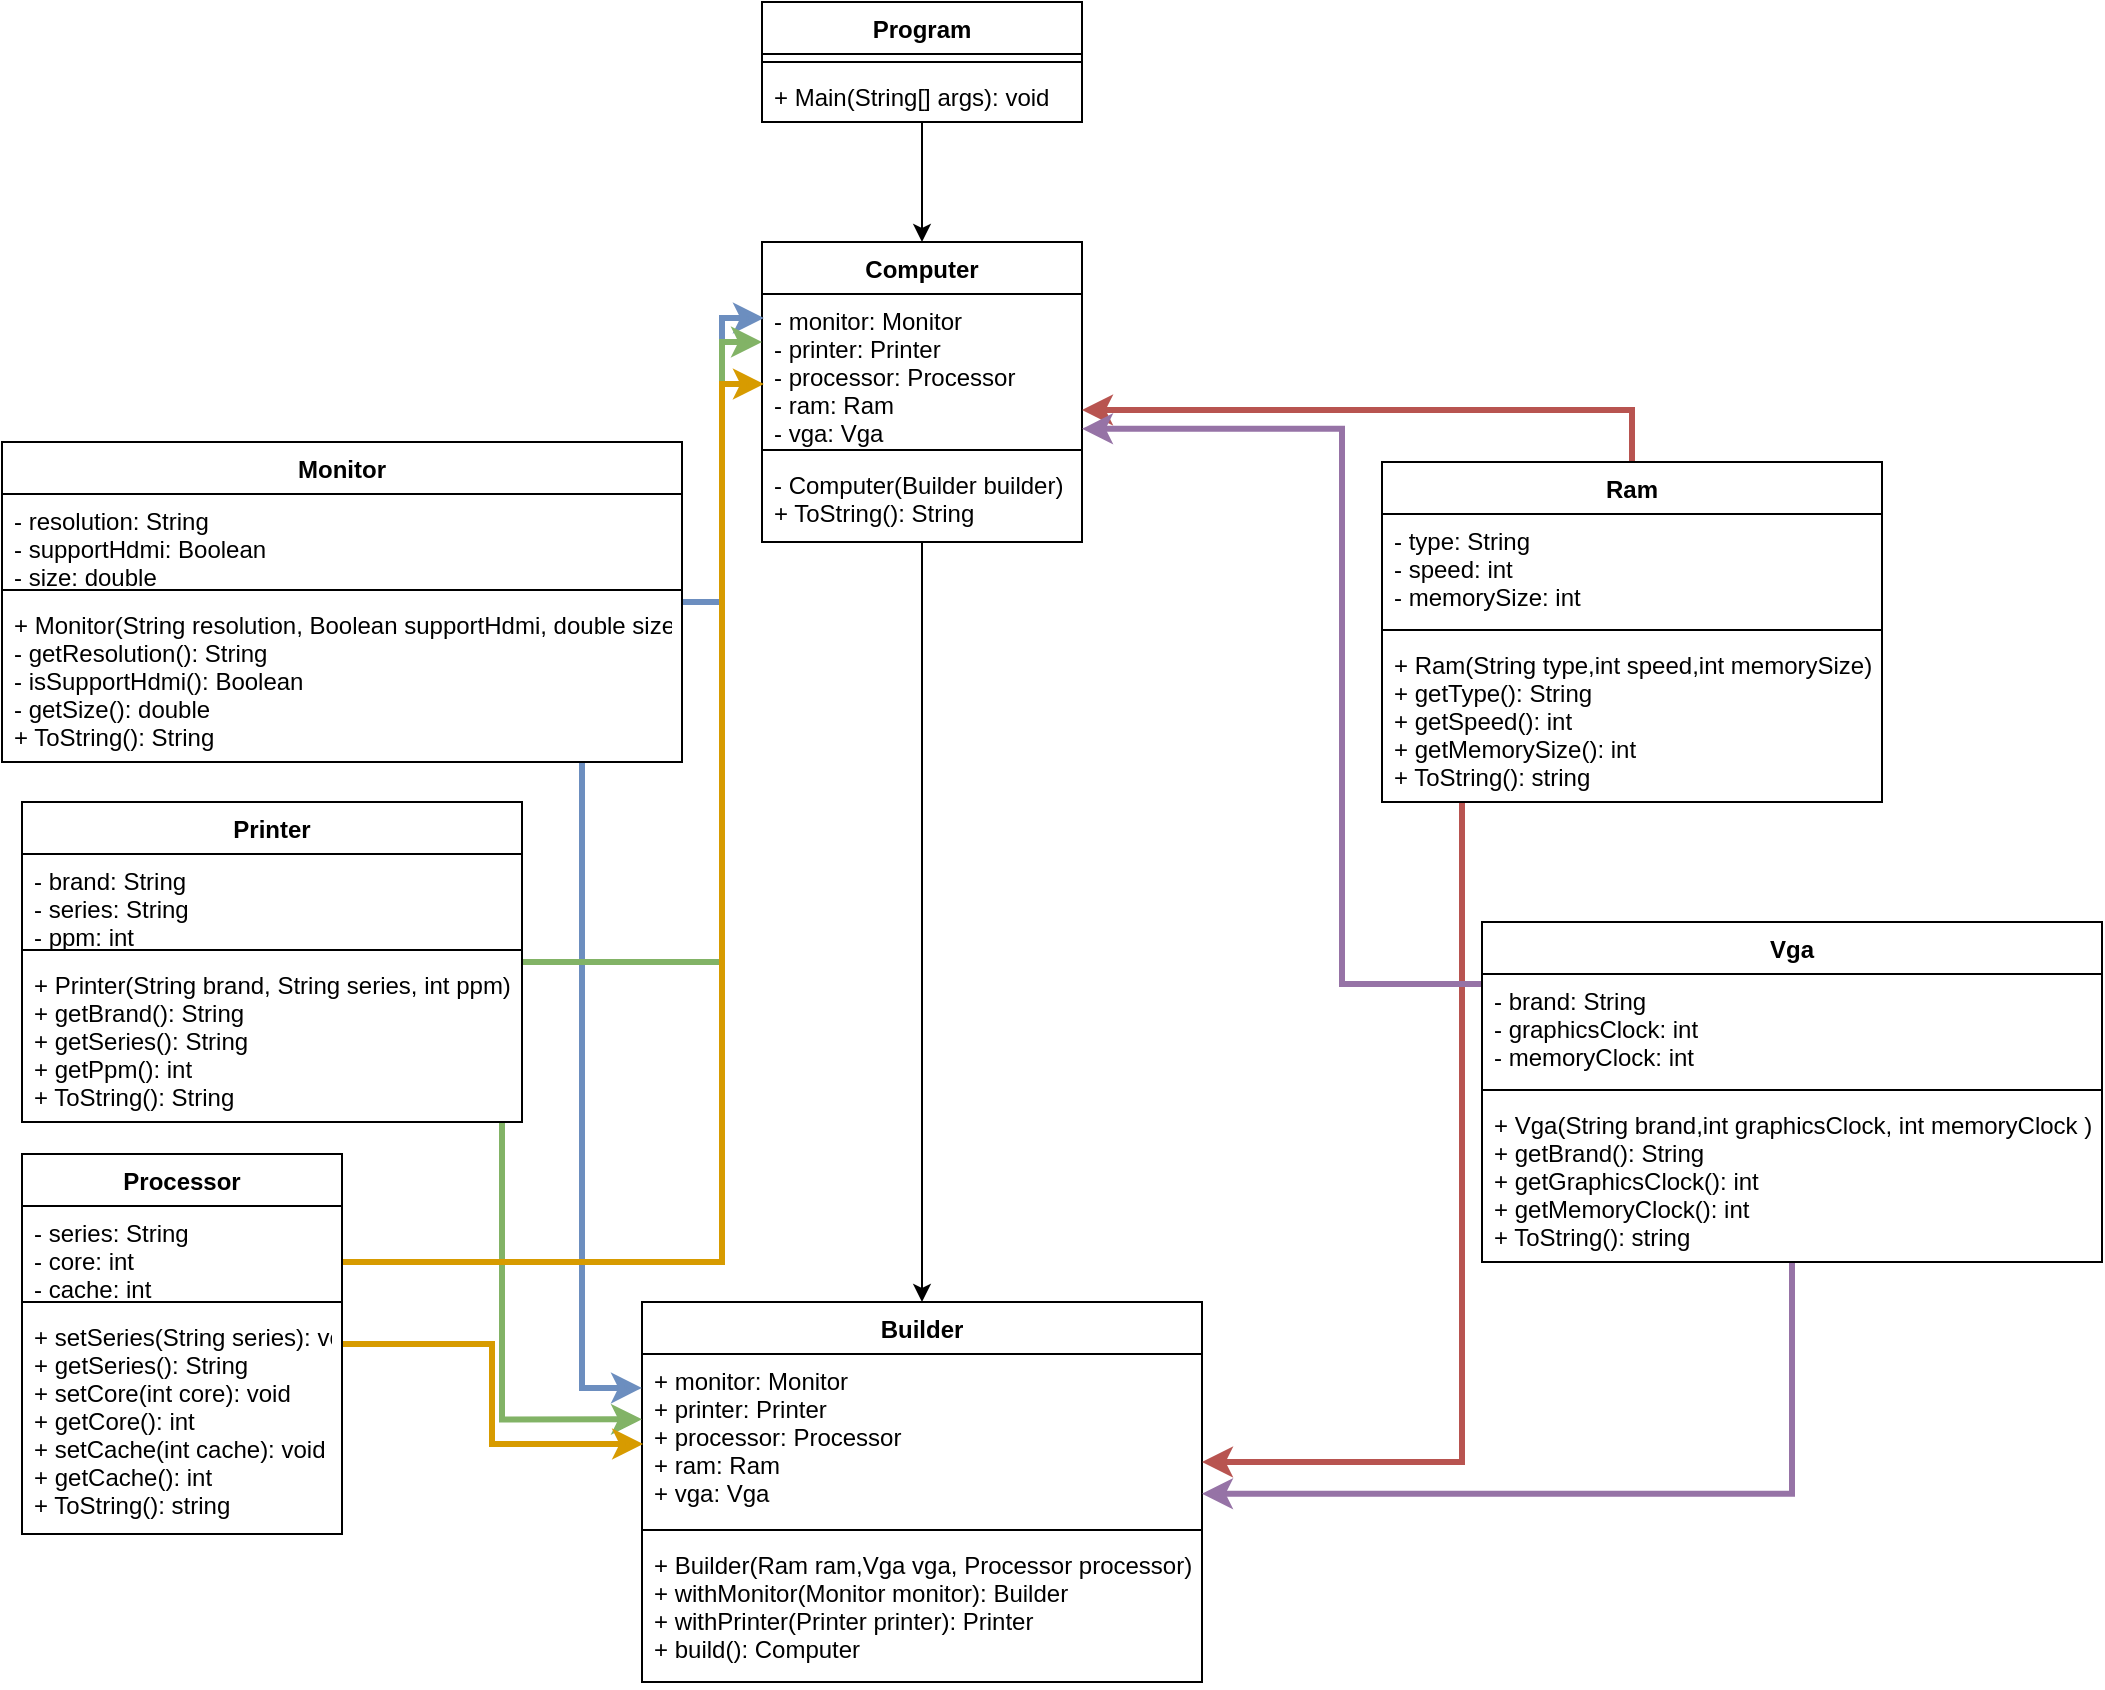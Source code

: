 <mxfile version="17.4.0" type="device"><diagram id="mUOyoPTeAoD1j-PYD7Hj" name="Page-1"><mxGraphModel dx="1447" dy="732" grid="1" gridSize="10" guides="1" tooltips="1" connect="1" arrows="1" fold="1" page="1" pageScale="1" pageWidth="850" pageHeight="1100" math="0" shadow="0"><root><mxCell id="0"/><mxCell id="1" parent="0"/><mxCell id="rv-rKXXmiLKdOgHOUZvM-48" style="edgeStyle=orthogonalEdgeStyle;rounded=0;orthogonalLoop=1;jettySize=auto;html=1;entryX=0.5;entryY=0;entryDx=0;entryDy=0;" edge="1" parent="1" source="rv-rKXXmiLKdOgHOUZvM-1" target="rv-rKXXmiLKdOgHOUZvM-5"><mxGeometry relative="1" as="geometry"/></mxCell><mxCell id="rv-rKXXmiLKdOgHOUZvM-1" value="Program" style="swimlane;fontStyle=1;align=center;verticalAlign=top;childLayout=stackLayout;horizontal=1;startSize=26;horizontalStack=0;resizeParent=1;resizeParentMax=0;resizeLast=0;collapsible=1;marginBottom=0;" vertex="1" parent="1"><mxGeometry x="390" y="30" width="160" height="60" as="geometry"><mxRectangle x="410" y="50" width="80" height="26" as="alternateBounds"/></mxGeometry></mxCell><mxCell id="rv-rKXXmiLKdOgHOUZvM-3" value="" style="line;strokeWidth=1;fillColor=none;align=left;verticalAlign=middle;spacingTop=-1;spacingLeft=3;spacingRight=3;rotatable=0;labelPosition=right;points=[];portConstraint=eastwest;" vertex="1" parent="rv-rKXXmiLKdOgHOUZvM-1"><mxGeometry y="26" width="160" height="8" as="geometry"/></mxCell><mxCell id="rv-rKXXmiLKdOgHOUZvM-4" value="+ Main(String[] args): void" style="text;strokeColor=none;fillColor=none;align=left;verticalAlign=top;spacingLeft=4;spacingRight=4;overflow=hidden;rotatable=0;points=[[0,0.5],[1,0.5]];portConstraint=eastwest;" vertex="1" parent="rv-rKXXmiLKdOgHOUZvM-1"><mxGeometry y="34" width="160" height="26" as="geometry"/></mxCell><mxCell id="rv-rKXXmiLKdOgHOUZvM-15" style="edgeStyle=orthogonalEdgeStyle;rounded=0;orthogonalLoop=1;jettySize=auto;html=1;" edge="1" parent="1" source="rv-rKXXmiLKdOgHOUZvM-5" target="rv-rKXXmiLKdOgHOUZvM-9"><mxGeometry relative="1" as="geometry"/></mxCell><mxCell id="rv-rKXXmiLKdOgHOUZvM-5" value="Computer" style="swimlane;fontStyle=1;align=center;verticalAlign=top;childLayout=stackLayout;horizontal=1;startSize=26;horizontalStack=0;resizeParent=1;resizeParentMax=0;resizeLast=0;collapsible=1;marginBottom=0;" vertex="1" parent="1"><mxGeometry x="390" y="150" width="160" height="150" as="geometry"><mxRectangle x="390" y="150" width="90" height="26" as="alternateBounds"/></mxGeometry></mxCell><mxCell id="rv-rKXXmiLKdOgHOUZvM-6" value="- monitor: Monitor&#xA;- printer: Printer&#xA;- processor: Processor&#xA;- ram: Ram&#xA;- vga: Vga&#xA;" style="text;strokeColor=none;fillColor=none;align=left;verticalAlign=top;spacingLeft=4;spacingRight=4;overflow=hidden;rotatable=0;points=[[0,0.5],[1,0.5]];portConstraint=eastwest;" vertex="1" parent="rv-rKXXmiLKdOgHOUZvM-5"><mxGeometry y="26" width="160" height="74" as="geometry"/></mxCell><mxCell id="rv-rKXXmiLKdOgHOUZvM-7" value="" style="line;strokeWidth=1;fillColor=none;align=left;verticalAlign=middle;spacingTop=-1;spacingLeft=3;spacingRight=3;rotatable=0;labelPosition=right;points=[];portConstraint=eastwest;" vertex="1" parent="rv-rKXXmiLKdOgHOUZvM-5"><mxGeometry y="100" width="160" height="8" as="geometry"/></mxCell><mxCell id="rv-rKXXmiLKdOgHOUZvM-8" value="- Computer(Builder builder)&#xA;+ ToString(): String&#xA;" style="text;strokeColor=none;fillColor=none;align=left;verticalAlign=top;spacingLeft=4;spacingRight=4;overflow=hidden;rotatable=0;points=[[0,0.5],[1,0.5]];portConstraint=eastwest;" vertex="1" parent="rv-rKXXmiLKdOgHOUZvM-5"><mxGeometry y="108" width="160" height="42" as="geometry"/></mxCell><mxCell id="rv-rKXXmiLKdOgHOUZvM-9" value="Builder" style="swimlane;fontStyle=1;align=center;verticalAlign=top;childLayout=stackLayout;horizontal=1;startSize=26;horizontalStack=0;resizeParent=1;resizeParentMax=0;resizeLast=0;collapsible=1;marginBottom=0;" vertex="1" parent="1"><mxGeometry x="330" y="680" width="280" height="190" as="geometry"><mxRectangle x="435" y="580" width="70" height="26" as="alternateBounds"/></mxGeometry></mxCell><mxCell id="rv-rKXXmiLKdOgHOUZvM-10" value="+ monitor: Monitor&#xA;+ printer: Printer&#xA;+ processor: Processor&#xA;+ ram: Ram&#xA;+ vga: Vga&#xA;&#xA;&#xA;" style="text;strokeColor=none;fillColor=none;align=left;verticalAlign=top;spacingLeft=4;spacingRight=4;overflow=hidden;rotatable=0;points=[[0,0.5],[1,0.5]];portConstraint=eastwest;" vertex="1" parent="rv-rKXXmiLKdOgHOUZvM-9"><mxGeometry y="26" width="280" height="84" as="geometry"/></mxCell><mxCell id="rv-rKXXmiLKdOgHOUZvM-11" value="" style="line;strokeWidth=1;fillColor=none;align=left;verticalAlign=middle;spacingTop=-1;spacingLeft=3;spacingRight=3;rotatable=0;labelPosition=right;points=[];portConstraint=eastwest;" vertex="1" parent="rv-rKXXmiLKdOgHOUZvM-9"><mxGeometry y="110" width="280" height="8" as="geometry"/></mxCell><mxCell id="rv-rKXXmiLKdOgHOUZvM-12" value="+ Builder(Ram ram,Vga vga, Processor processor)&#xA;+ withMonitor(Monitor monitor): Builder&#xA;+ withPrinter(Printer printer): Printer&#xA;+ build(): Computer&#xA;&#xA;&#xA;&#xA;" style="text;strokeColor=none;fillColor=none;align=left;verticalAlign=top;spacingLeft=4;spacingRight=4;overflow=hidden;rotatable=0;points=[[0,0.5],[1,0.5]];portConstraint=eastwest;" vertex="1" parent="rv-rKXXmiLKdOgHOUZvM-9"><mxGeometry y="118" width="280" height="72" as="geometry"/></mxCell><mxCell id="rv-rKXXmiLKdOgHOUZvM-36" style="edgeStyle=orthogonalEdgeStyle;rounded=0;orthogonalLoop=1;jettySize=auto;html=1;entryX=0.006;entryY=0.162;entryDx=0;entryDy=0;entryPerimeter=0;fillColor=#dae8fc;strokeColor=#6c8ebf;strokeWidth=3;" edge="1" parent="1" source="rv-rKXXmiLKdOgHOUZvM-16" target="rv-rKXXmiLKdOgHOUZvM-6"><mxGeometry relative="1" as="geometry"/></mxCell><mxCell id="rv-rKXXmiLKdOgHOUZvM-43" style="edgeStyle=orthogonalEdgeStyle;rounded=0;orthogonalLoop=1;jettySize=auto;html=1;entryX=0;entryY=0.202;entryDx=0;entryDy=0;entryPerimeter=0;fillColor=#dae8fc;strokeColor=#6c8ebf;jumpSize=6;strokeWidth=3;" edge="1" parent="1" source="rv-rKXXmiLKdOgHOUZvM-16" target="rv-rKXXmiLKdOgHOUZvM-10"><mxGeometry relative="1" as="geometry"><Array as="points"><mxPoint x="300" y="723"/></Array></mxGeometry></mxCell><mxCell id="rv-rKXXmiLKdOgHOUZvM-16" value="Monitor" style="swimlane;fontStyle=1;align=center;verticalAlign=top;childLayout=stackLayout;horizontal=1;startSize=26;horizontalStack=0;resizeParent=1;resizeParentMax=0;resizeLast=0;collapsible=1;marginBottom=0;" vertex="1" parent="1"><mxGeometry x="10" y="250" width="340" height="160" as="geometry"><mxRectangle x="220" y="340" width="80" height="26" as="alternateBounds"/></mxGeometry></mxCell><mxCell id="rv-rKXXmiLKdOgHOUZvM-17" value="- resolution: String&#xA;- supportHdmi: Boolean&#xA;- size: double" style="text;strokeColor=none;fillColor=none;align=left;verticalAlign=top;spacingLeft=4;spacingRight=4;overflow=hidden;rotatable=0;points=[[0,0.5],[1,0.5]];portConstraint=eastwest;" vertex="1" parent="rv-rKXXmiLKdOgHOUZvM-16"><mxGeometry y="26" width="340" height="44" as="geometry"/></mxCell><mxCell id="rv-rKXXmiLKdOgHOUZvM-18" value="" style="line;strokeWidth=1;fillColor=none;align=left;verticalAlign=middle;spacingTop=-1;spacingLeft=3;spacingRight=3;rotatable=0;labelPosition=right;points=[];portConstraint=eastwest;" vertex="1" parent="rv-rKXXmiLKdOgHOUZvM-16"><mxGeometry y="70" width="340" height="8" as="geometry"/></mxCell><mxCell id="rv-rKXXmiLKdOgHOUZvM-19" value="+ Monitor(String resolution, Boolean supportHdmi, double size)&#xA;- getResolution(): String&#xA;- isSupportHdmi(): Boolean&#xA;- getSize(): double&#xA;+ ToString(): String" style="text;strokeColor=none;fillColor=none;align=left;verticalAlign=top;spacingLeft=4;spacingRight=4;overflow=hidden;rotatable=0;points=[[0,0.5],[1,0.5]];portConstraint=eastwest;" vertex="1" parent="rv-rKXXmiLKdOgHOUZvM-16"><mxGeometry y="78" width="340" height="82" as="geometry"/></mxCell><mxCell id="rv-rKXXmiLKdOgHOUZvM-37" style="edgeStyle=orthogonalEdgeStyle;rounded=0;orthogonalLoop=1;jettySize=auto;html=1;fillColor=#d5e8d4;strokeColor=#82b366;strokeWidth=3;" edge="1" parent="1" source="rv-rKXXmiLKdOgHOUZvM-20" target="rv-rKXXmiLKdOgHOUZvM-6"><mxGeometry relative="1" as="geometry"><Array as="points"><mxPoint x="370" y="510"/><mxPoint x="370" y="200"/></Array></mxGeometry></mxCell><mxCell id="rv-rKXXmiLKdOgHOUZvM-44" style="edgeStyle=orthogonalEdgeStyle;rounded=0;orthogonalLoop=1;jettySize=auto;html=1;entryX=0;entryY=0.389;entryDx=0;entryDy=0;entryPerimeter=0;fillColor=#d5e8d4;strokeColor=#82b366;strokeWidth=3;" edge="1" parent="1" source="rv-rKXXmiLKdOgHOUZvM-20" target="rv-rKXXmiLKdOgHOUZvM-10"><mxGeometry relative="1" as="geometry"><Array as="points"><mxPoint x="260" y="739"/></Array></mxGeometry></mxCell><mxCell id="rv-rKXXmiLKdOgHOUZvM-20" value="Printer" style="swimlane;fontStyle=1;align=center;verticalAlign=top;childLayout=stackLayout;horizontal=1;startSize=26;horizontalStack=0;resizeParent=1;resizeParentMax=0;resizeLast=0;collapsible=1;marginBottom=0;" vertex="1" parent="1"><mxGeometry x="20" y="430" width="250" height="160" as="geometry"><mxRectangle x="20" y="430" width="70" height="26" as="alternateBounds"/></mxGeometry></mxCell><mxCell id="rv-rKXXmiLKdOgHOUZvM-21" value="- brand: String&#xA;- series: String&#xA;- ppm: int" style="text;strokeColor=none;fillColor=none;align=left;verticalAlign=top;spacingLeft=4;spacingRight=4;overflow=hidden;rotatable=0;points=[[0,0.5],[1,0.5]];portConstraint=eastwest;" vertex="1" parent="rv-rKXXmiLKdOgHOUZvM-20"><mxGeometry y="26" width="250" height="44" as="geometry"/></mxCell><mxCell id="rv-rKXXmiLKdOgHOUZvM-22" value="" style="line;strokeWidth=1;fillColor=none;align=left;verticalAlign=middle;spacingTop=-1;spacingLeft=3;spacingRight=3;rotatable=0;labelPosition=right;points=[];portConstraint=eastwest;" vertex="1" parent="rv-rKXXmiLKdOgHOUZvM-20"><mxGeometry y="70" width="250" height="8" as="geometry"/></mxCell><mxCell id="rv-rKXXmiLKdOgHOUZvM-23" value="+ Printer(String brand, String series, int ppm)&#xA;+ getBrand(): String&#xA;+ getSeries(): String&#xA;+ getPpm(): int&#xA;+ ToString(): String" style="text;strokeColor=none;fillColor=none;align=left;verticalAlign=top;spacingLeft=4;spacingRight=4;overflow=hidden;rotatable=0;points=[[0,0.5],[1,0.5]];portConstraint=eastwest;" vertex="1" parent="rv-rKXXmiLKdOgHOUZvM-20"><mxGeometry y="78" width="250" height="82" as="geometry"/></mxCell><mxCell id="rv-rKXXmiLKdOgHOUZvM-38" style="edgeStyle=orthogonalEdgeStyle;rounded=0;orthogonalLoop=1;jettySize=auto;html=1;entryX=0.006;entryY=0.608;entryDx=0;entryDy=0;entryPerimeter=0;fillColor=#ffe6cc;strokeColor=#d79b00;strokeWidth=3;" edge="1" parent="1" source="rv-rKXXmiLKdOgHOUZvM-24" target="rv-rKXXmiLKdOgHOUZvM-6"><mxGeometry relative="1" as="geometry"><Array as="points"><mxPoint x="370" y="660"/><mxPoint x="370" y="221"/></Array></mxGeometry></mxCell><mxCell id="rv-rKXXmiLKdOgHOUZvM-45" style="edgeStyle=orthogonalEdgeStyle;rounded=0;orthogonalLoop=1;jettySize=auto;html=1;fillColor=#ffe6cc;strokeColor=#d79b00;strokeWidth=3;entryX=0.002;entryY=0.536;entryDx=0;entryDy=0;entryPerimeter=0;" edge="1" parent="1" source="rv-rKXXmiLKdOgHOUZvM-24" target="rv-rKXXmiLKdOgHOUZvM-10"><mxGeometry relative="1" as="geometry"><mxPoint x="320" y="750" as="targetPoint"/></mxGeometry></mxCell><mxCell id="rv-rKXXmiLKdOgHOUZvM-24" value="Processor" style="swimlane;fontStyle=1;align=center;verticalAlign=top;childLayout=stackLayout;horizontal=1;startSize=26;horizontalStack=0;resizeParent=1;resizeParentMax=0;resizeLast=0;collapsible=1;marginBottom=0;" vertex="1" parent="1"><mxGeometry x="20" y="606" width="160" height="190" as="geometry"><mxRectangle x="100" y="650" width="90" height="26" as="alternateBounds"/></mxGeometry></mxCell><mxCell id="rv-rKXXmiLKdOgHOUZvM-25" value="- series: String&#xA;- core: int&#xA;- cache: int" style="text;strokeColor=none;fillColor=none;align=left;verticalAlign=top;spacingLeft=4;spacingRight=4;overflow=hidden;rotatable=0;points=[[0,0.5],[1,0.5]];portConstraint=eastwest;" vertex="1" parent="rv-rKXXmiLKdOgHOUZvM-24"><mxGeometry y="26" width="160" height="44" as="geometry"/></mxCell><mxCell id="rv-rKXXmiLKdOgHOUZvM-26" value="" style="line;strokeWidth=1;fillColor=none;align=left;verticalAlign=middle;spacingTop=-1;spacingLeft=3;spacingRight=3;rotatable=0;labelPosition=right;points=[];portConstraint=eastwest;" vertex="1" parent="rv-rKXXmiLKdOgHOUZvM-24"><mxGeometry y="70" width="160" height="8" as="geometry"/></mxCell><mxCell id="rv-rKXXmiLKdOgHOUZvM-27" value="+ setSeries(String series): void&#xA;+ getSeries(): String&#xA;+ setCore(int core): void&#xA;+ getCore(): int&#xA;+ setCache(int cache): void&#xA;+ getCache(): int&#xA;+ ToString(): string" style="text;strokeColor=none;fillColor=none;align=left;verticalAlign=top;spacingLeft=4;spacingRight=4;overflow=hidden;rotatable=0;points=[[0,0.5],[1,0.5]];portConstraint=eastwest;" vertex="1" parent="rv-rKXXmiLKdOgHOUZvM-24"><mxGeometry y="78" width="160" height="112" as="geometry"/></mxCell><mxCell id="rv-rKXXmiLKdOgHOUZvM-39" style="edgeStyle=orthogonalEdgeStyle;rounded=0;orthogonalLoop=1;jettySize=auto;html=1;entryX=1;entryY=0.784;entryDx=0;entryDy=0;entryPerimeter=0;fillColor=#f8cecc;strokeColor=#b85450;strokeWidth=3;" edge="1" parent="1" source="rv-rKXXmiLKdOgHOUZvM-28" target="rv-rKXXmiLKdOgHOUZvM-6"><mxGeometry relative="1" as="geometry"/></mxCell><mxCell id="rv-rKXXmiLKdOgHOUZvM-46" style="edgeStyle=orthogonalEdgeStyle;rounded=0;orthogonalLoop=1;jettySize=auto;html=1;entryX=1;entryY=0.643;entryDx=0;entryDy=0;entryPerimeter=0;fillColor=#f8cecc;strokeColor=#b85450;strokeWidth=3;" edge="1" parent="1" source="rv-rKXXmiLKdOgHOUZvM-28" target="rv-rKXXmiLKdOgHOUZvM-10"><mxGeometry relative="1" as="geometry"><Array as="points"><mxPoint x="740" y="760"/></Array></mxGeometry></mxCell><mxCell id="rv-rKXXmiLKdOgHOUZvM-28" value="Ram" style="swimlane;fontStyle=1;align=center;verticalAlign=top;childLayout=stackLayout;horizontal=1;startSize=26;horizontalStack=0;resizeParent=1;resizeParentMax=0;resizeLast=0;collapsible=1;marginBottom=0;" vertex="1" parent="1"><mxGeometry x="700" y="260" width="250" height="170" as="geometry"><mxRectangle x="690" y="290" width="60" height="26" as="alternateBounds"/></mxGeometry></mxCell><mxCell id="rv-rKXXmiLKdOgHOUZvM-29" value="- type: String&#xA;- speed: int&#xA;- memorySize: int" style="text;strokeColor=none;fillColor=none;align=left;verticalAlign=top;spacingLeft=4;spacingRight=4;overflow=hidden;rotatable=0;points=[[0,0.5],[1,0.5]];portConstraint=eastwest;" vertex="1" parent="rv-rKXXmiLKdOgHOUZvM-28"><mxGeometry y="26" width="250" height="54" as="geometry"/></mxCell><mxCell id="rv-rKXXmiLKdOgHOUZvM-30" value="" style="line;strokeWidth=1;fillColor=none;align=left;verticalAlign=middle;spacingTop=-1;spacingLeft=3;spacingRight=3;rotatable=0;labelPosition=right;points=[];portConstraint=eastwest;" vertex="1" parent="rv-rKXXmiLKdOgHOUZvM-28"><mxGeometry y="80" width="250" height="8" as="geometry"/></mxCell><mxCell id="rv-rKXXmiLKdOgHOUZvM-31" value="+ Ram(String type,int speed,int memorySize)&#xA;+ getType(): String&#xA;+ getSpeed(): int&#xA;+ getMemorySize(): int&#xA;+ ToString(): string" style="text;strokeColor=none;fillColor=none;align=left;verticalAlign=top;spacingLeft=4;spacingRight=4;overflow=hidden;rotatable=0;points=[[0,0.5],[1,0.5]];portConstraint=eastwest;" vertex="1" parent="rv-rKXXmiLKdOgHOUZvM-28"><mxGeometry y="88" width="250" height="82" as="geometry"/></mxCell><mxCell id="rv-rKXXmiLKdOgHOUZvM-40" style="edgeStyle=orthogonalEdgeStyle;rounded=0;orthogonalLoop=1;jettySize=auto;html=1;entryX=1;entryY=0.911;entryDx=0;entryDy=0;entryPerimeter=0;fillColor=#e1d5e7;strokeColor=#9673a6;strokeWidth=3;" edge="1" parent="1" source="rv-rKXXmiLKdOgHOUZvM-32" target="rv-rKXXmiLKdOgHOUZvM-6"><mxGeometry relative="1" as="geometry"><Array as="points"><mxPoint x="680" y="521"/><mxPoint x="680" y="243"/></Array></mxGeometry></mxCell><mxCell id="rv-rKXXmiLKdOgHOUZvM-47" style="edgeStyle=orthogonalEdgeStyle;rounded=0;orthogonalLoop=1;jettySize=auto;html=1;entryX=1;entryY=0.832;entryDx=0;entryDy=0;entryPerimeter=0;fillColor=#e1d5e7;strokeColor=#9673a6;strokeWidth=3;" edge="1" parent="1" source="rv-rKXXmiLKdOgHOUZvM-32" target="rv-rKXXmiLKdOgHOUZvM-10"><mxGeometry relative="1" as="geometry"/></mxCell><mxCell id="rv-rKXXmiLKdOgHOUZvM-32" value="Vga" style="swimlane;fontStyle=1;align=center;verticalAlign=top;childLayout=stackLayout;horizontal=1;startSize=26;horizontalStack=0;resizeParent=1;resizeParentMax=0;resizeLast=0;collapsible=1;marginBottom=0;" vertex="1" parent="1"><mxGeometry x="750" y="490" width="310" height="170" as="geometry"><mxRectangle x="650" y="446" width="50" height="26" as="alternateBounds"/></mxGeometry></mxCell><mxCell id="rv-rKXXmiLKdOgHOUZvM-33" value="- brand: String&#xA;- graphicsClock: int&#xA;- memoryClock: int" style="text;strokeColor=none;fillColor=none;align=left;verticalAlign=top;spacingLeft=4;spacingRight=4;overflow=hidden;rotatable=0;points=[[0,0.5],[1,0.5]];portConstraint=eastwest;" vertex="1" parent="rv-rKXXmiLKdOgHOUZvM-32"><mxGeometry y="26" width="310" height="54" as="geometry"/></mxCell><mxCell id="rv-rKXXmiLKdOgHOUZvM-34" value="" style="line;strokeWidth=1;fillColor=none;align=left;verticalAlign=middle;spacingTop=-1;spacingLeft=3;spacingRight=3;rotatable=0;labelPosition=right;points=[];portConstraint=eastwest;" vertex="1" parent="rv-rKXXmiLKdOgHOUZvM-32"><mxGeometry y="80" width="310" height="8" as="geometry"/></mxCell><mxCell id="rv-rKXXmiLKdOgHOUZvM-35" value="+ Vga(String brand,int graphicsClock, int memoryClock )&#xA;+ getBrand(): String&#xA;+ getGraphicsClock(): int&#xA;+ getMemoryClock(): int&#xA;+ ToString(): string" style="text;strokeColor=none;fillColor=none;align=left;verticalAlign=top;spacingLeft=4;spacingRight=4;overflow=hidden;rotatable=0;points=[[0,0.5],[1,0.5]];portConstraint=eastwest;" vertex="1" parent="rv-rKXXmiLKdOgHOUZvM-32"><mxGeometry y="88" width="310" height="82" as="geometry"/></mxCell></root></mxGraphModel></diagram></mxfile>